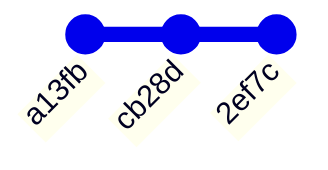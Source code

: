 %%{
  init: { 
    'gitGraph': { 'showBranches': false},  
    'themeVariables': {  'commitLabelFontSize': '16px' }
  } 
}%%
gitGraph
    commit id: "a13fb"
    commit id: "cb28d"
    commit id: "2ef7c"